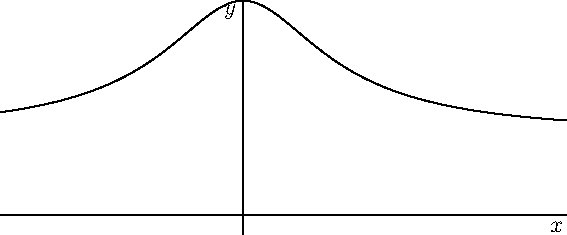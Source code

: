 size(10cm);
import graph;
xaxis("$x$");
yaxis("$y$");
real f(real x) {return sqrt(x^2+7)/(sqrt(x^2+1));}
draw(graph(f,-3,4));
